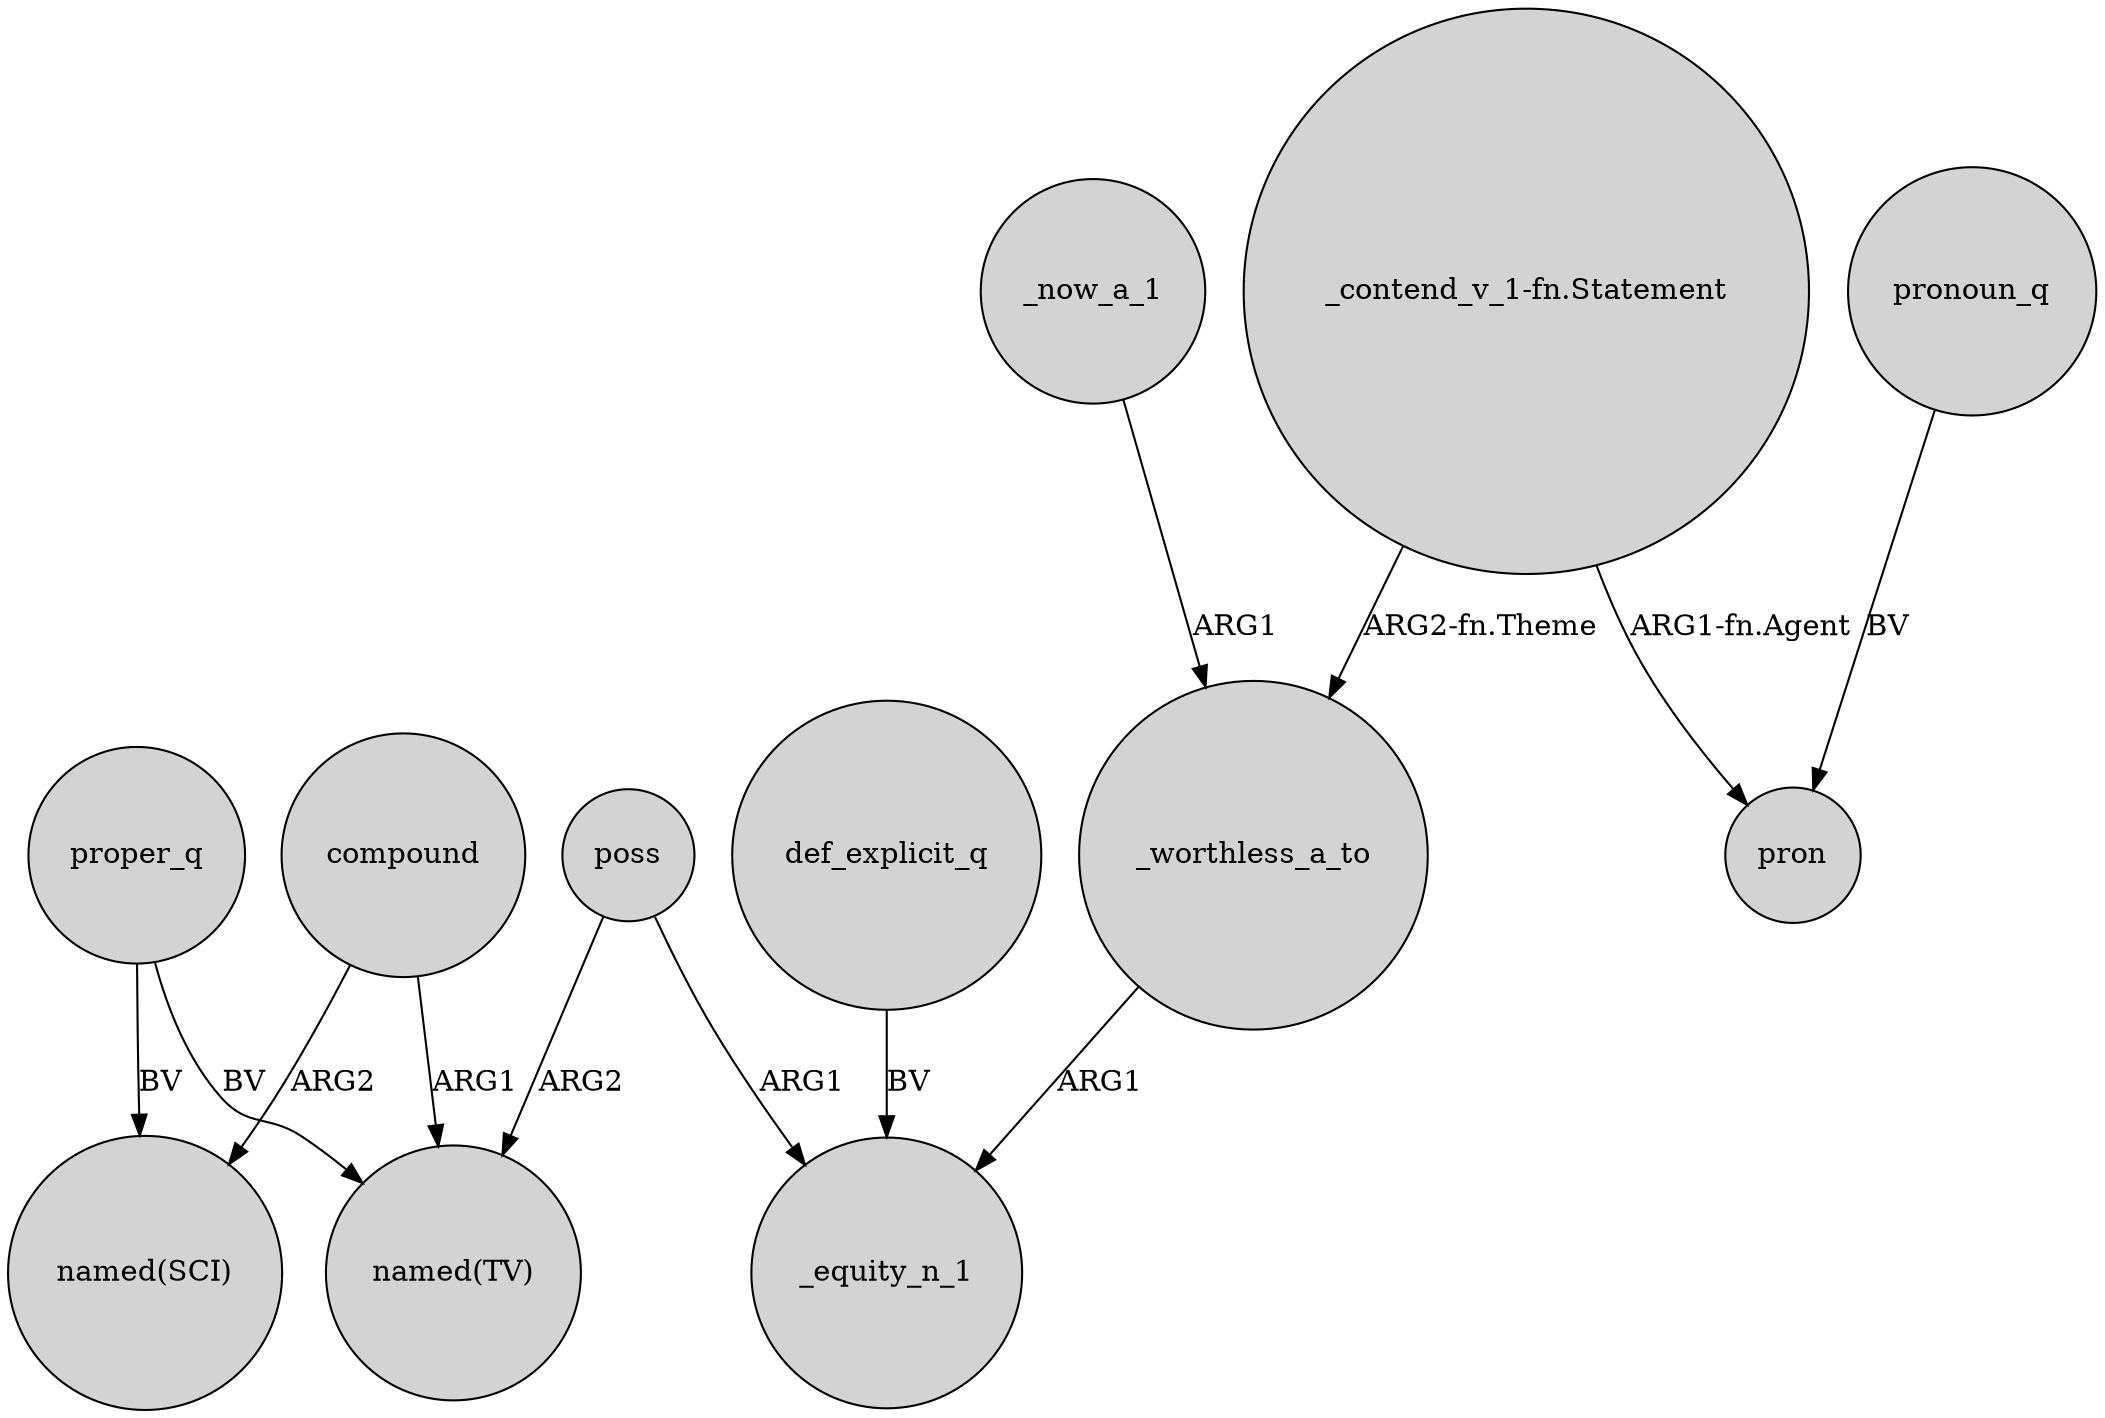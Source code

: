digraph {
	node [shape=circle style=filled]
	poss -> "named(TV)" [label=ARG2]
	poss -> _equity_n_1 [label=ARG1]
	"_contend_v_1-fn.Statement" -> pron [label="ARG1-fn.Agent"]
	_now_a_1 -> _worthless_a_to [label=ARG1]
	proper_q -> "named(TV)" [label=BV]
	compound -> "named(SCI)" [label=ARG2]
	def_explicit_q -> _equity_n_1 [label=BV]
	_worthless_a_to -> _equity_n_1 [label=ARG1]
	compound -> "named(TV)" [label=ARG1]
	"_contend_v_1-fn.Statement" -> _worthless_a_to [label="ARG2-fn.Theme"]
	proper_q -> "named(SCI)" [label=BV]
	pronoun_q -> pron [label=BV]
}
